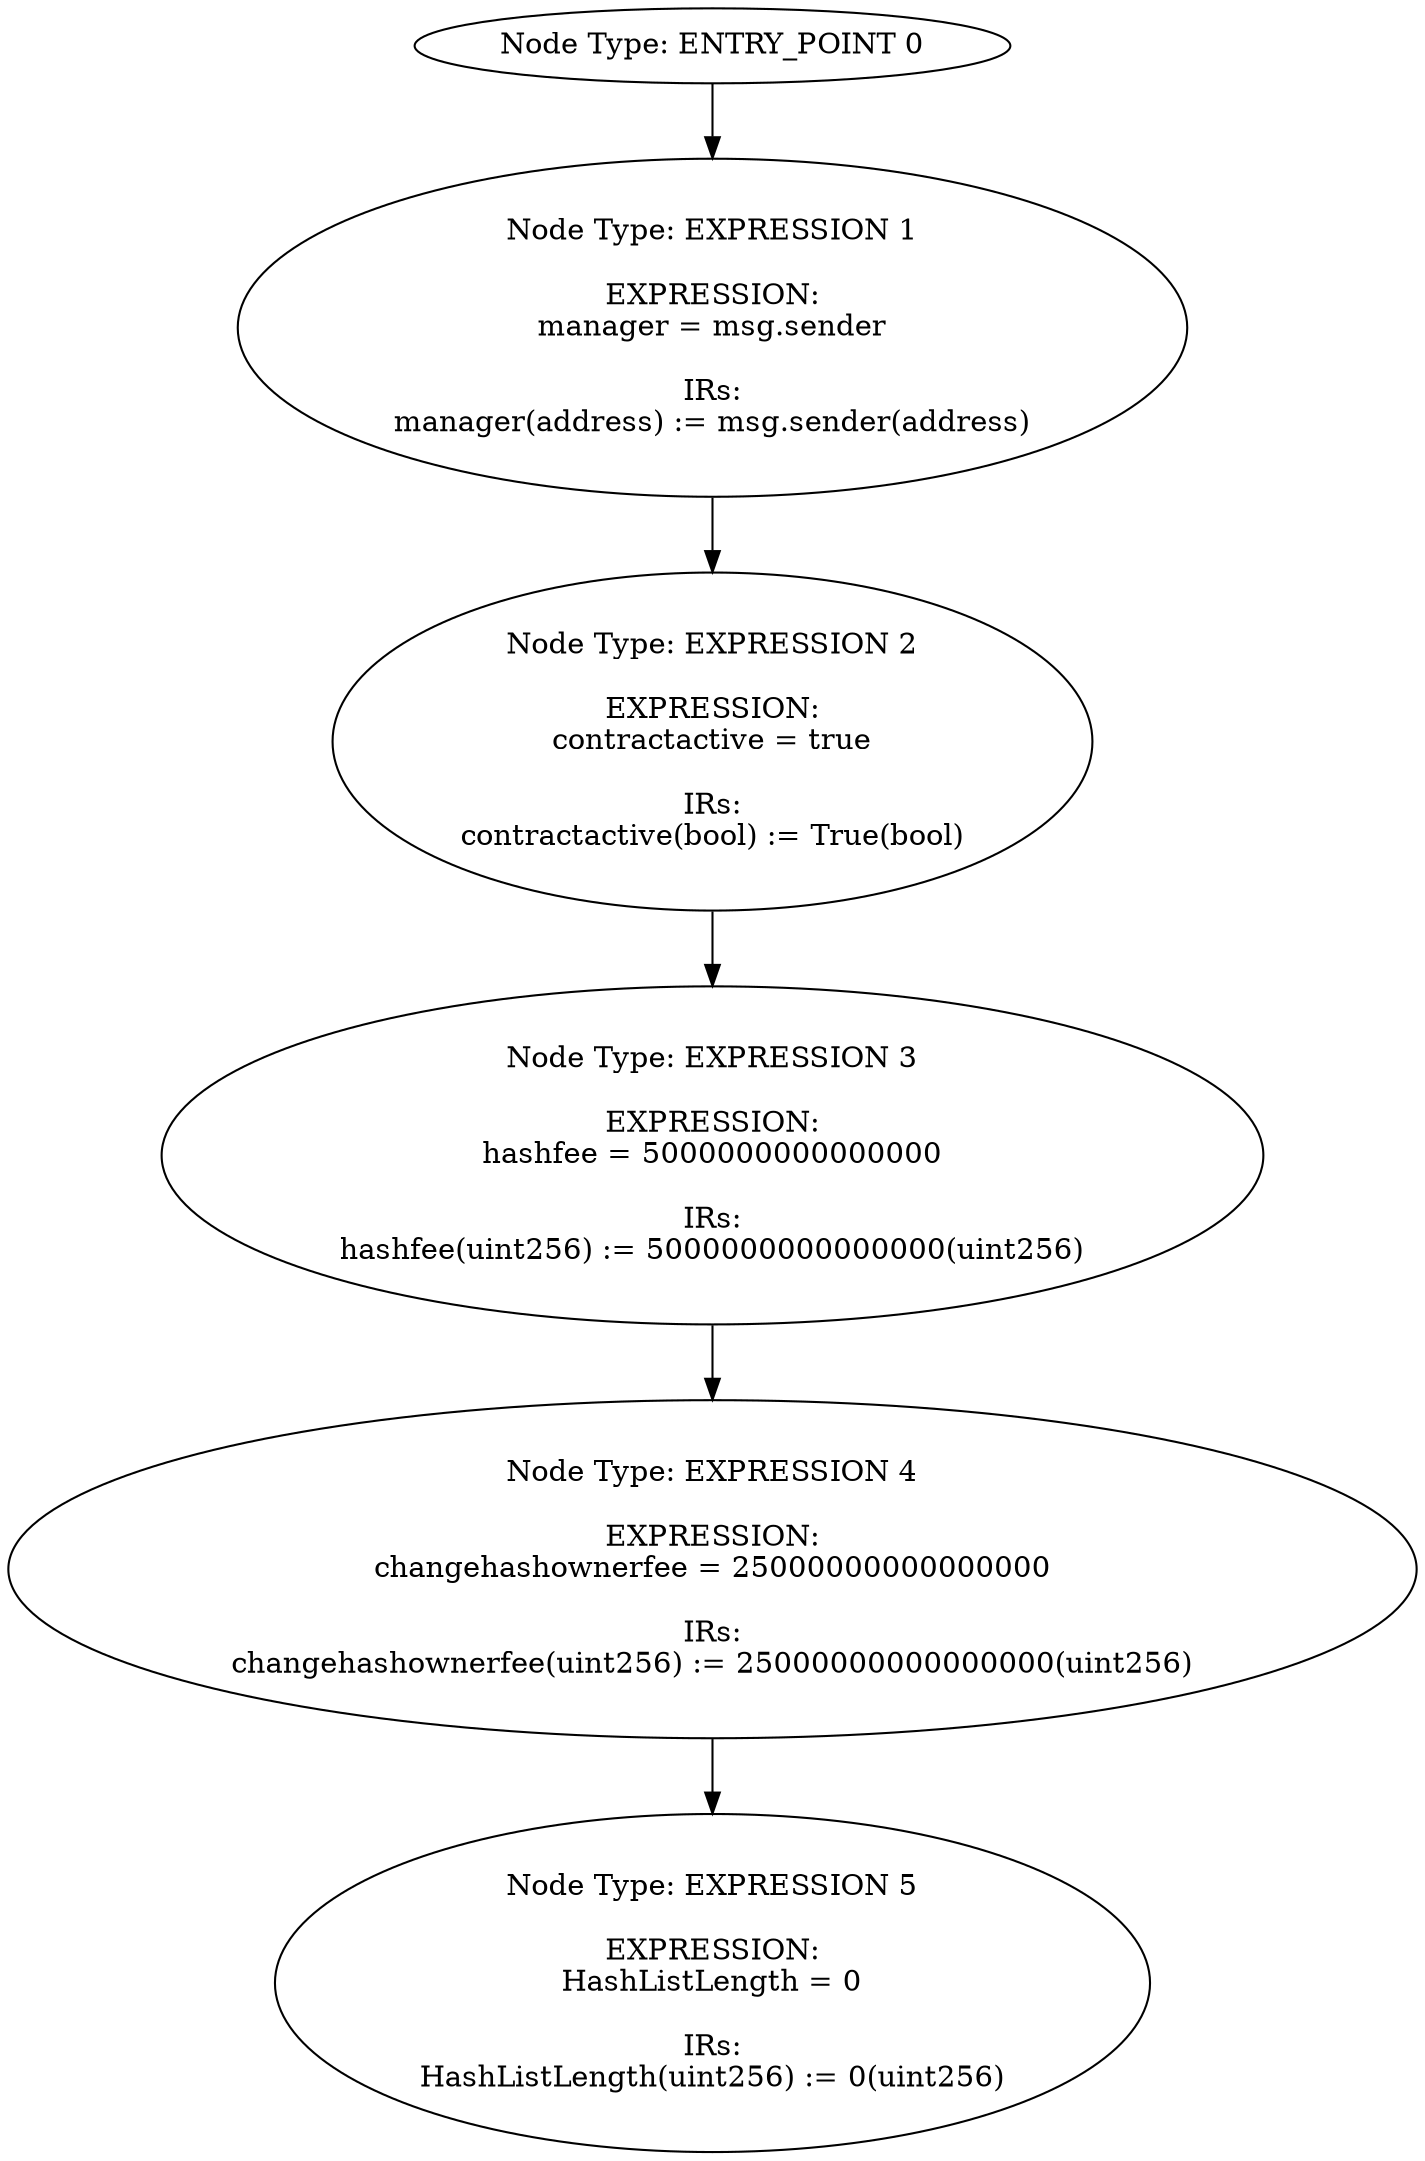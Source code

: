 digraph{
0[label="Node Type: ENTRY_POINT 0
"];
0->1;
1[label="Node Type: EXPRESSION 1

EXPRESSION:
manager = msg.sender

IRs:
manager(address) := msg.sender(address)"];
1->2;
2[label="Node Type: EXPRESSION 2

EXPRESSION:
contractactive = true

IRs:
contractactive(bool) := True(bool)"];
2->3;
3[label="Node Type: EXPRESSION 3

EXPRESSION:
hashfee = 5000000000000000

IRs:
hashfee(uint256) := 5000000000000000(uint256)"];
3->4;
4[label="Node Type: EXPRESSION 4

EXPRESSION:
changehashownerfee = 25000000000000000

IRs:
changehashownerfee(uint256) := 25000000000000000(uint256)"];
4->5;
5[label="Node Type: EXPRESSION 5

EXPRESSION:
HashListLength = 0

IRs:
HashListLength(uint256) := 0(uint256)"];
}
